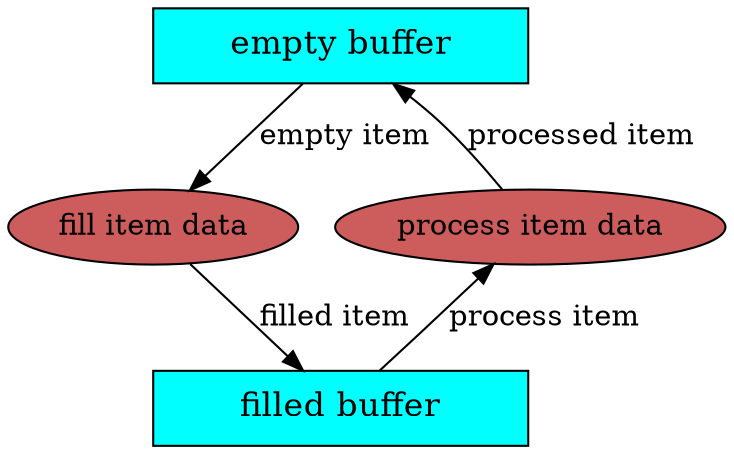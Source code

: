 digraph buffer_usage {
    eb [shape=box, fixedsize=true, width=2.5, height=0.5, style=filled, fillcolor="cyan", label=<<FONT POINT-SIZE="16">empty buffer</FONT>>]
    fill [style=filled, fillcolor="indianred", label="fill item data"]
    process [style=filled, fillcolor="indianred", label="process item data"]
    fb [shape=box, fixedsize=true, width=2.5, height=0.5, style=filled, fillcolor="cyan", label=<<FONT POINT-SIZE="16">filled buffer</FONT>>]

    eb -> fill [label="empty item"]
    fill -> fb [label="filled item"]
    fb -> process [label="process item"]
    process -> eb [label="processed item"]

    { rank=same; fill; process; }
}
